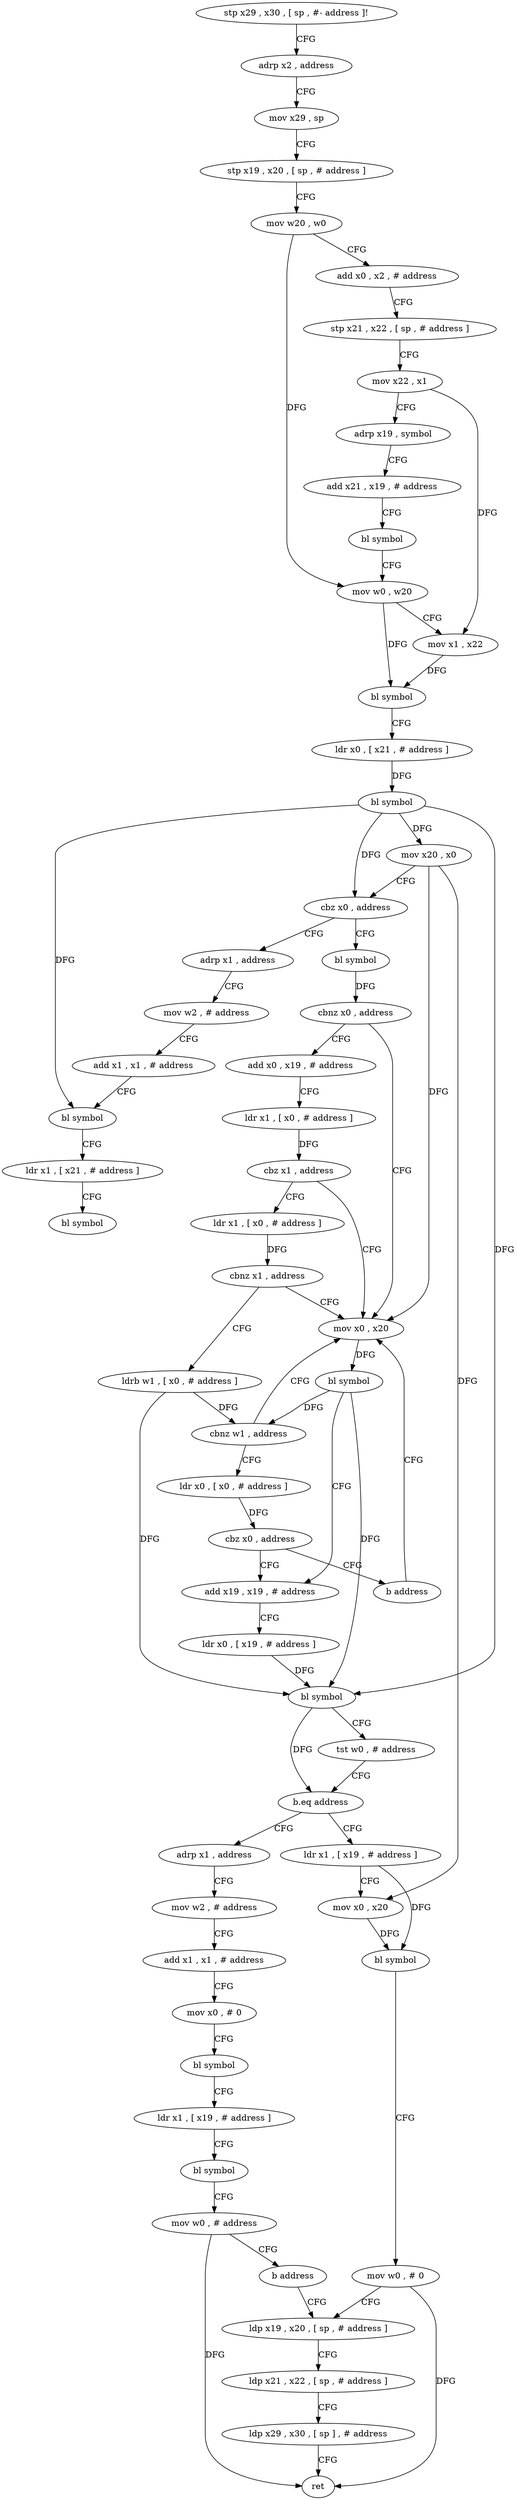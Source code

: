 digraph "func" {
"4212544" [label = "stp x29 , x30 , [ sp , #- address ]!" ]
"4212548" [label = "adrp x2 , address" ]
"4212552" [label = "mov x29 , sp" ]
"4212556" [label = "stp x19 , x20 , [ sp , # address ]" ]
"4212560" [label = "mov w20 , w0" ]
"4212564" [label = "add x0 , x2 , # address" ]
"4212568" [label = "stp x21 , x22 , [ sp , # address ]" ]
"4212572" [label = "mov x22 , x1" ]
"4212576" [label = "adrp x19 , symbol" ]
"4212580" [label = "add x21 , x19 , # address" ]
"4212584" [label = "bl symbol" ]
"4212588" [label = "mov w0 , w20" ]
"4212592" [label = "mov x1 , x22" ]
"4212596" [label = "bl symbol" ]
"4212600" [label = "ldr x0 , [ x21 , # address ]" ]
"4212604" [label = "bl symbol" ]
"4212608" [label = "mov x20 , x0" ]
"4212612" [label = "cbz x0 , address" ]
"4212760" [label = "adrp x1 , address" ]
"4212616" [label = "bl symbol" ]
"4212764" [label = "mov w2 , # address" ]
"4212768" [label = "add x1 , x1 , # address" ]
"4212772" [label = "bl symbol" ]
"4212776" [label = "ldr x1 , [ x21 , # address ]" ]
"4212780" [label = "bl symbol" ]
"4212620" [label = "cbnz x0 , address" ]
"4212636" [label = "mov x0 , x20" ]
"4212624" [label = "add x0 , x19 , # address" ]
"4212640" [label = "bl symbol" ]
"4212644" [label = "add x19 , x19 , # address" ]
"4212628" [label = "ldr x1 , [ x0 , # address ]" ]
"4212632" [label = "cbz x1 , address" ]
"4212732" [label = "ldr x1 , [ x0 , # address ]" ]
"4212696" [label = "adrp x1 , address" ]
"4212700" [label = "mov w2 , # address" ]
"4212704" [label = "add x1 , x1 , # address" ]
"4212708" [label = "mov x0 , # 0" ]
"4212712" [label = "bl symbol" ]
"4212716" [label = "ldr x1 , [ x19 , # address ]" ]
"4212720" [label = "bl symbol" ]
"4212724" [label = "mov w0 , # address" ]
"4212728" [label = "b address" ]
"4212680" [label = "ldp x19 , x20 , [ sp , # address ]" ]
"4212664" [label = "ldr x1 , [ x19 , # address ]" ]
"4212668" [label = "mov x0 , x20" ]
"4212672" [label = "bl symbol" ]
"4212676" [label = "mov w0 , # 0" ]
"4212736" [label = "cbnz x1 , address" ]
"4212740" [label = "ldrb w1 , [ x0 , # address ]" ]
"4212684" [label = "ldp x21 , x22 , [ sp , # address ]" ]
"4212688" [label = "ldp x29 , x30 , [ sp ] , # address" ]
"4212692" [label = "ret" ]
"4212744" [label = "cbnz w1 , address" ]
"4212748" [label = "ldr x0 , [ x0 , # address ]" ]
"4212752" [label = "cbz x0 , address" ]
"4212756" [label = "b address" ]
"4212648" [label = "ldr x0 , [ x19 , # address ]" ]
"4212652" [label = "bl symbol" ]
"4212656" [label = "tst w0 , # address" ]
"4212660" [label = "b.eq address" ]
"4212544" -> "4212548" [ label = "CFG" ]
"4212548" -> "4212552" [ label = "CFG" ]
"4212552" -> "4212556" [ label = "CFG" ]
"4212556" -> "4212560" [ label = "CFG" ]
"4212560" -> "4212564" [ label = "CFG" ]
"4212560" -> "4212588" [ label = "DFG" ]
"4212564" -> "4212568" [ label = "CFG" ]
"4212568" -> "4212572" [ label = "CFG" ]
"4212572" -> "4212576" [ label = "CFG" ]
"4212572" -> "4212592" [ label = "DFG" ]
"4212576" -> "4212580" [ label = "CFG" ]
"4212580" -> "4212584" [ label = "CFG" ]
"4212584" -> "4212588" [ label = "CFG" ]
"4212588" -> "4212592" [ label = "CFG" ]
"4212588" -> "4212596" [ label = "DFG" ]
"4212592" -> "4212596" [ label = "DFG" ]
"4212596" -> "4212600" [ label = "CFG" ]
"4212600" -> "4212604" [ label = "DFG" ]
"4212604" -> "4212608" [ label = "DFG" ]
"4212604" -> "4212612" [ label = "DFG" ]
"4212604" -> "4212772" [ label = "DFG" ]
"4212604" -> "4212652" [ label = "DFG" ]
"4212608" -> "4212612" [ label = "CFG" ]
"4212608" -> "4212636" [ label = "DFG" ]
"4212608" -> "4212668" [ label = "DFG" ]
"4212612" -> "4212760" [ label = "CFG" ]
"4212612" -> "4212616" [ label = "CFG" ]
"4212760" -> "4212764" [ label = "CFG" ]
"4212616" -> "4212620" [ label = "DFG" ]
"4212764" -> "4212768" [ label = "CFG" ]
"4212768" -> "4212772" [ label = "CFG" ]
"4212772" -> "4212776" [ label = "CFG" ]
"4212776" -> "4212780" [ label = "CFG" ]
"4212620" -> "4212636" [ label = "CFG" ]
"4212620" -> "4212624" [ label = "CFG" ]
"4212636" -> "4212640" [ label = "DFG" ]
"4212624" -> "4212628" [ label = "CFG" ]
"4212640" -> "4212644" [ label = "CFG" ]
"4212640" -> "4212652" [ label = "DFG" ]
"4212640" -> "4212744" [ label = "DFG" ]
"4212644" -> "4212648" [ label = "CFG" ]
"4212628" -> "4212632" [ label = "DFG" ]
"4212632" -> "4212732" [ label = "CFG" ]
"4212632" -> "4212636" [ label = "CFG" ]
"4212732" -> "4212736" [ label = "DFG" ]
"4212696" -> "4212700" [ label = "CFG" ]
"4212700" -> "4212704" [ label = "CFG" ]
"4212704" -> "4212708" [ label = "CFG" ]
"4212708" -> "4212712" [ label = "CFG" ]
"4212712" -> "4212716" [ label = "CFG" ]
"4212716" -> "4212720" [ label = "CFG" ]
"4212720" -> "4212724" [ label = "CFG" ]
"4212724" -> "4212728" [ label = "CFG" ]
"4212724" -> "4212692" [ label = "DFG" ]
"4212728" -> "4212680" [ label = "CFG" ]
"4212680" -> "4212684" [ label = "CFG" ]
"4212664" -> "4212668" [ label = "CFG" ]
"4212664" -> "4212672" [ label = "DFG" ]
"4212668" -> "4212672" [ label = "DFG" ]
"4212672" -> "4212676" [ label = "CFG" ]
"4212676" -> "4212680" [ label = "CFG" ]
"4212676" -> "4212692" [ label = "DFG" ]
"4212736" -> "4212636" [ label = "CFG" ]
"4212736" -> "4212740" [ label = "CFG" ]
"4212740" -> "4212744" [ label = "DFG" ]
"4212740" -> "4212652" [ label = "DFG" ]
"4212684" -> "4212688" [ label = "CFG" ]
"4212688" -> "4212692" [ label = "CFG" ]
"4212744" -> "4212636" [ label = "CFG" ]
"4212744" -> "4212748" [ label = "CFG" ]
"4212748" -> "4212752" [ label = "DFG" ]
"4212752" -> "4212644" [ label = "CFG" ]
"4212752" -> "4212756" [ label = "CFG" ]
"4212756" -> "4212636" [ label = "CFG" ]
"4212648" -> "4212652" [ label = "DFG" ]
"4212652" -> "4212656" [ label = "CFG" ]
"4212652" -> "4212660" [ label = "DFG" ]
"4212656" -> "4212660" [ label = "CFG" ]
"4212660" -> "4212696" [ label = "CFG" ]
"4212660" -> "4212664" [ label = "CFG" ]
}
